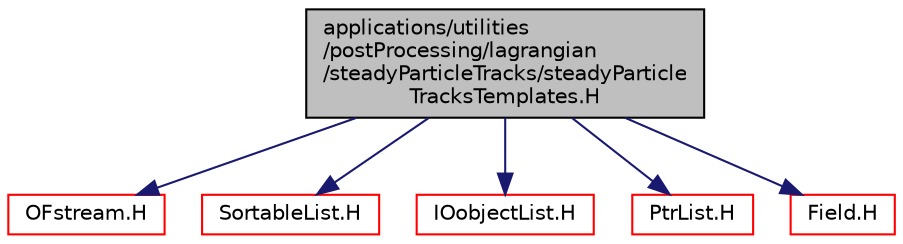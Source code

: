 digraph "applications/utilities/postProcessing/lagrangian/steadyParticleTracks/steadyParticleTracksTemplates.H"
{
  bgcolor="transparent";
  edge [fontname="Helvetica",fontsize="10",labelfontname="Helvetica",labelfontsize="10"];
  node [fontname="Helvetica",fontsize="10",shape=record];
  Node0 [label="applications/utilities\l/postProcessing/lagrangian\l/steadyParticleTracks/steadyParticle\lTracksTemplates.H",height=0.2,width=0.4,color="black", fillcolor="grey75", style="filled", fontcolor="black"];
  Node0 -> Node1 [color="midnightblue",fontsize="10",style="solid",fontname="Helvetica"];
  Node1 [label="OFstream.H",height=0.2,width=0.4,color="red",URL="$a09791.html"];
  Node0 -> Node49 [color="midnightblue",fontsize="10",style="solid",fontname="Helvetica"];
  Node49 [label="SortableList.H",height=0.2,width=0.4,color="red",URL="$a09440.html"];
  Node0 -> Node69 [color="midnightblue",fontsize="10",style="solid",fontname="Helvetica"];
  Node69 [label="IOobjectList.H",height=0.2,width=0.4,color="red",URL="$a09731.html"];
  Node0 -> Node82 [color="midnightblue",fontsize="10",style="solid",fontname="Helvetica"];
  Node82 [label="PtrList.H",height=0.2,width=0.4,color="red",URL="$a09419.html"];
  Node0 -> Node89 [color="midnightblue",fontsize="10",style="solid",fontname="Helvetica"];
  Node89 [label="Field.H",height=0.2,width=0.4,color="red",URL="$a10289.html"];
}
